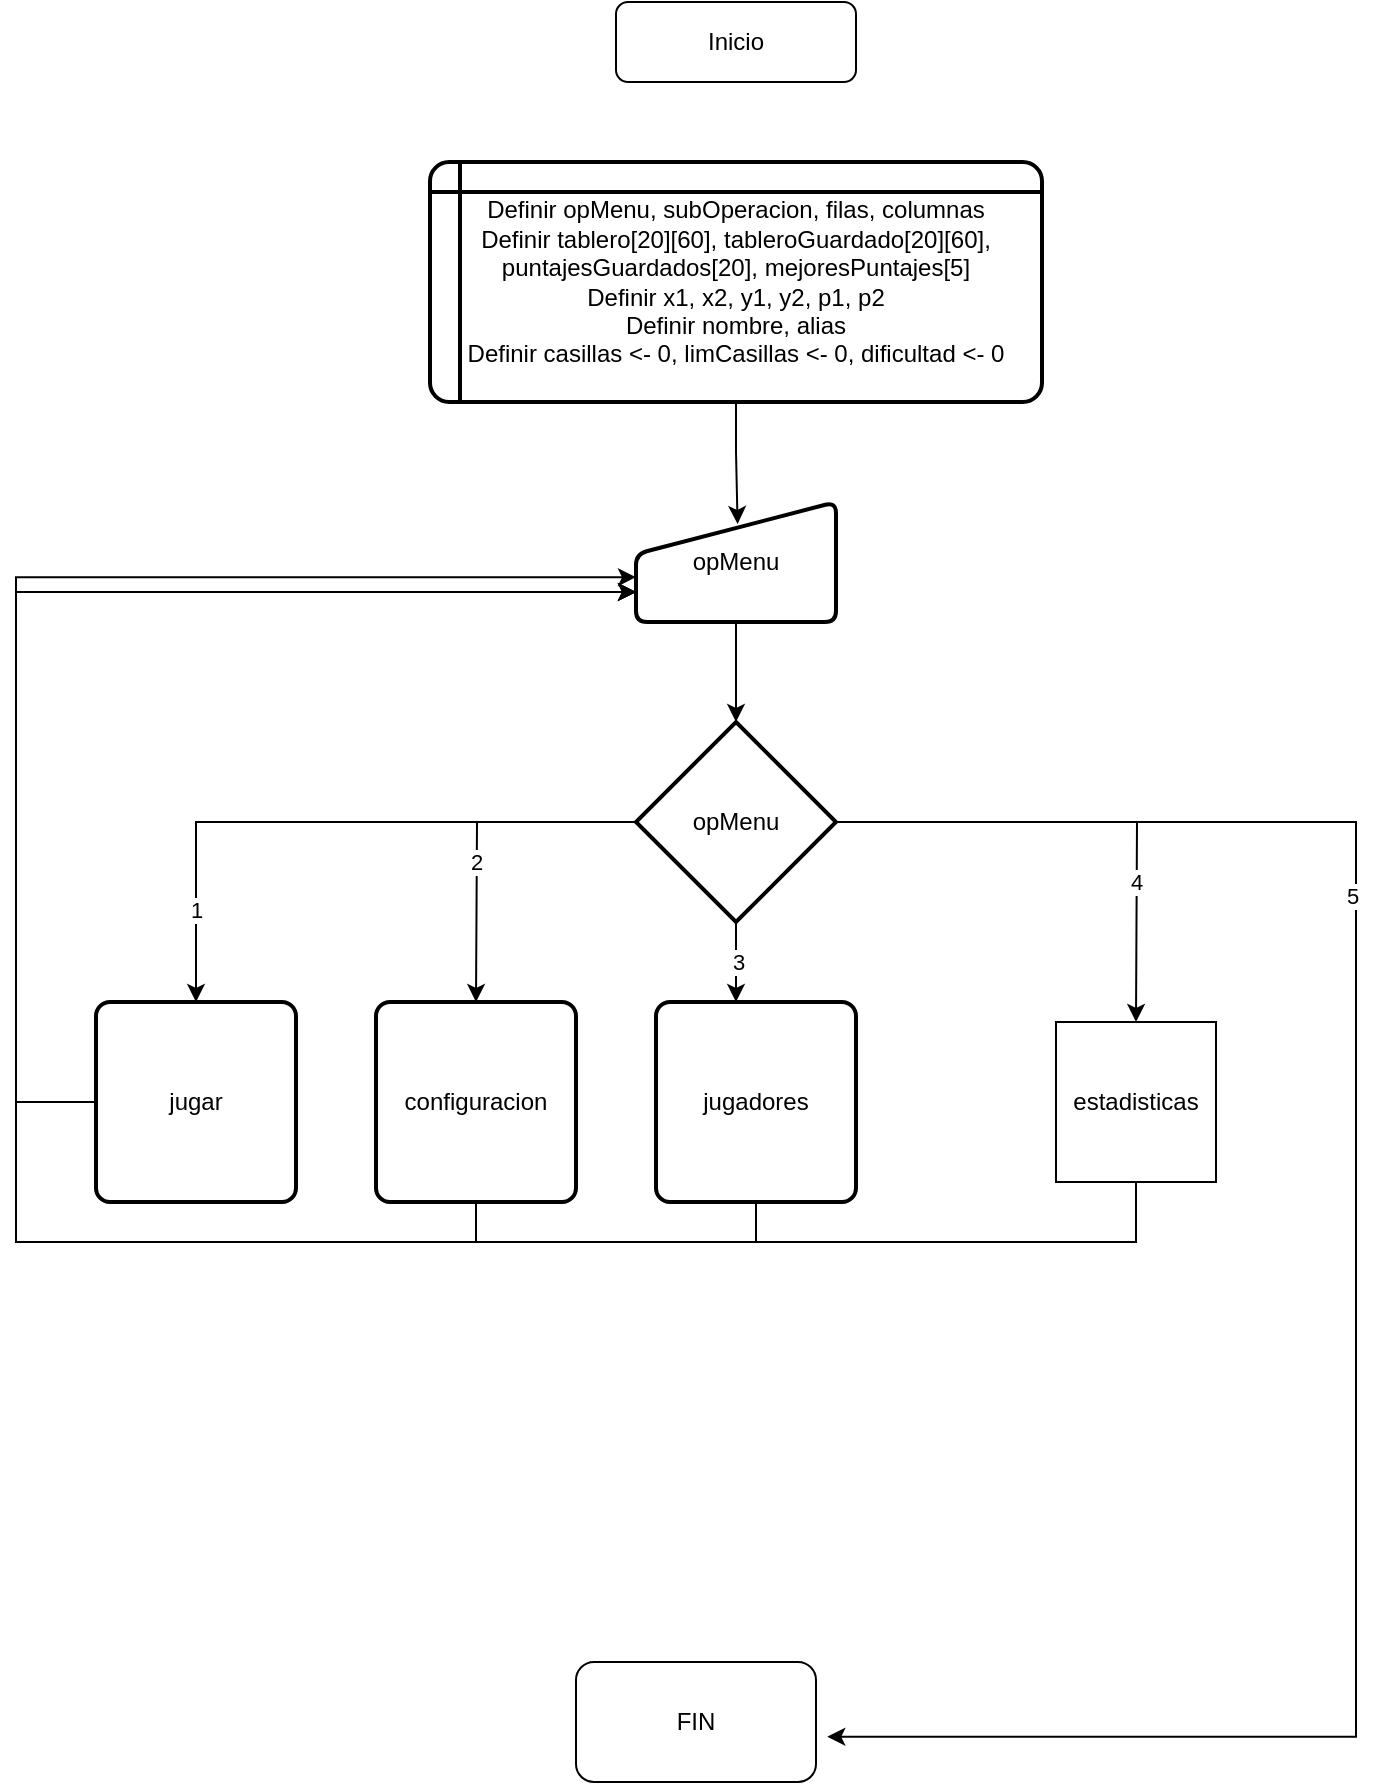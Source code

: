 <mxfile version="14.6.10" type="device"><diagram id="C5RBs43oDa-KdzZeNtuy" name="Page-1"><mxGraphModel dx="1038" dy="477" grid="1" gridSize="10" guides="1" tooltips="1" connect="1" arrows="1" fold="1" page="1" pageScale="1" pageWidth="827" pageHeight="1169" math="0" shadow="0"><root><mxCell id="WIyWlLk6GJQsqaUBKTNV-0"/><mxCell id="WIyWlLk6GJQsqaUBKTNV-1" parent="WIyWlLk6GJQsqaUBKTNV-0"/><mxCell id="WIyWlLk6GJQsqaUBKTNV-3" value="Inicio" style="rounded=1;whiteSpace=wrap;html=1;fontSize=12;glass=0;strokeWidth=1;shadow=0;" parent="WIyWlLk6GJQsqaUBKTNV-1" vertex="1"><mxGeometry x="330" y="10" width="120" height="40" as="geometry"/></mxCell><mxCell id="W6_IZnnFfyVBB-mvfwkG-4" style="edgeStyle=orthogonalEdgeStyle;rounded=0;orthogonalLoop=1;jettySize=auto;html=1;entryX=0.508;entryY=0.183;entryDx=0;entryDy=0;entryPerimeter=0;" edge="1" parent="WIyWlLk6GJQsqaUBKTNV-1" source="W6_IZnnFfyVBB-mvfwkG-2" target="W6_IZnnFfyVBB-mvfwkG-3"><mxGeometry relative="1" as="geometry"/></mxCell><mxCell id="W6_IZnnFfyVBB-mvfwkG-2" value="Definir opMenu, subOperacion, filas, columnas&lt;br&gt;Definir tablero[20][60], tableroGuardado[20][60], puntajesGuardados[20], mejoresPuntajes[5]&lt;br&gt;Definir x1, x2, y1, y2, p1, p2&lt;br&gt;Definir nombre, alias&lt;br&gt;Definir casillas &amp;lt;- 0, limCasillas &amp;lt;- 0, dificultad &amp;lt;- 0" style="shape=internalStorage;whiteSpace=wrap;html=1;dx=15;dy=15;rounded=1;arcSize=8;strokeWidth=2;" vertex="1" parent="WIyWlLk6GJQsqaUBKTNV-1"><mxGeometry x="237" y="90" width="306" height="120" as="geometry"/></mxCell><mxCell id="W6_IZnnFfyVBB-mvfwkG-6" style="edgeStyle=orthogonalEdgeStyle;rounded=0;orthogonalLoop=1;jettySize=auto;html=1;entryX=0.5;entryY=0;entryDx=0;entryDy=0;entryPerimeter=0;" edge="1" parent="WIyWlLk6GJQsqaUBKTNV-1" source="W6_IZnnFfyVBB-mvfwkG-3" target="W6_IZnnFfyVBB-mvfwkG-5"><mxGeometry relative="1" as="geometry"/></mxCell><mxCell id="W6_IZnnFfyVBB-mvfwkG-3" value="opMenu" style="html=1;strokeWidth=2;shape=manualInput;whiteSpace=wrap;rounded=1;size=26;arcSize=11;" vertex="1" parent="WIyWlLk6GJQsqaUBKTNV-1"><mxGeometry x="340" y="260" width="100" height="60" as="geometry"/></mxCell><mxCell id="W6_IZnnFfyVBB-mvfwkG-7" value="1" style="edgeStyle=orthogonalEdgeStyle;rounded=0;orthogonalLoop=1;jettySize=auto;html=1;exitX=0;exitY=0.5;exitDx=0;exitDy=0;exitPerimeter=0;entryX=0.5;entryY=0;entryDx=0;entryDy=0;" edge="1" parent="WIyWlLk6GJQsqaUBKTNV-1" source="W6_IZnnFfyVBB-mvfwkG-5" target="W6_IZnnFfyVBB-mvfwkG-9"><mxGeometry x="0.7" relative="1" as="geometry"><mxPoint x="30" y="510" as="targetPoint"/><Array as="points"><mxPoint x="120" y="420"/></Array><mxPoint as="offset"/></mxGeometry></mxCell><mxCell id="W6_IZnnFfyVBB-mvfwkG-10" value="2" style="edgeStyle=orthogonalEdgeStyle;rounded=0;orthogonalLoop=1;jettySize=auto;html=1;exitX=0;exitY=0.5;exitDx=0;exitDy=0;exitPerimeter=0;" edge="1" parent="WIyWlLk6GJQsqaUBKTNV-1" source="W6_IZnnFfyVBB-mvfwkG-5"><mxGeometry x="0.176" relative="1" as="geometry"><mxPoint x="260" y="510" as="targetPoint"/><mxPoint as="offset"/></mxGeometry></mxCell><mxCell id="W6_IZnnFfyVBB-mvfwkG-12" value="3" style="edgeStyle=orthogonalEdgeStyle;rounded=0;orthogonalLoop=1;jettySize=auto;html=1;exitX=0.5;exitY=1;exitDx=0;exitDy=0;exitPerimeter=0;" edge="1" parent="WIyWlLk6GJQsqaUBKTNV-1" source="W6_IZnnFfyVBB-mvfwkG-5"><mxGeometry relative="1" as="geometry"><mxPoint x="390" y="510" as="targetPoint"/></mxGeometry></mxCell><mxCell id="W6_IZnnFfyVBB-mvfwkG-14" value="4" style="edgeStyle=orthogonalEdgeStyle;rounded=0;orthogonalLoop=1;jettySize=auto;html=1;exitX=1;exitY=0.5;exitDx=0;exitDy=0;exitPerimeter=0;" edge="1" parent="WIyWlLk6GJQsqaUBKTNV-1" source="W6_IZnnFfyVBB-mvfwkG-5"><mxGeometry x="0.44" relative="1" as="geometry"><mxPoint x="590" y="520" as="targetPoint"/><mxPoint as="offset"/></mxGeometry></mxCell><mxCell id="W6_IZnnFfyVBB-mvfwkG-25" style="edgeStyle=orthogonalEdgeStyle;rounded=0;orthogonalLoop=1;jettySize=auto;html=1;exitX=1;exitY=0.5;exitDx=0;exitDy=0;exitPerimeter=0;entryX=1.047;entryY=0.623;entryDx=0;entryDy=0;entryPerimeter=0;" edge="1" parent="WIyWlLk6GJQsqaUBKTNV-1" source="W6_IZnnFfyVBB-mvfwkG-5" target="W6_IZnnFfyVBB-mvfwkG-16"><mxGeometry relative="1" as="geometry"><Array as="points"><mxPoint x="700" y="420"/><mxPoint x="700" y="877"/></Array></mxGeometry></mxCell><mxCell id="W6_IZnnFfyVBB-mvfwkG-26" value="5" style="edgeLabel;html=1;align=center;verticalAlign=middle;resizable=0;points=[];" vertex="1" connectable="0" parent="W6_IZnnFfyVBB-mvfwkG-25"><mxGeometry x="-0.396" y="-2" relative="1" as="geometry"><mxPoint as="offset"/></mxGeometry></mxCell><mxCell id="W6_IZnnFfyVBB-mvfwkG-5" value="opMenu" style="strokeWidth=2;html=1;shape=mxgraph.flowchart.decision;whiteSpace=wrap;" vertex="1" parent="WIyWlLk6GJQsqaUBKTNV-1"><mxGeometry x="340" y="370" width="100" height="100" as="geometry"/></mxCell><mxCell id="W6_IZnnFfyVBB-mvfwkG-27" style="edgeStyle=orthogonalEdgeStyle;rounded=0;orthogonalLoop=1;jettySize=auto;html=1;entryX=0;entryY=0.75;entryDx=0;entryDy=0;" edge="1" parent="WIyWlLk6GJQsqaUBKTNV-1" source="W6_IZnnFfyVBB-mvfwkG-9" target="W6_IZnnFfyVBB-mvfwkG-3"><mxGeometry relative="1" as="geometry"><Array as="points"><mxPoint x="30" y="560"/><mxPoint x="30" y="305"/></Array></mxGeometry></mxCell><mxCell id="W6_IZnnFfyVBB-mvfwkG-9" value="jugar" style="rounded=1;whiteSpace=wrap;html=1;absoluteArcSize=1;arcSize=14;strokeWidth=2;" vertex="1" parent="WIyWlLk6GJQsqaUBKTNV-1"><mxGeometry x="70" y="510" width="100" height="100" as="geometry"/></mxCell><mxCell id="W6_IZnnFfyVBB-mvfwkG-28" style="edgeStyle=orthogonalEdgeStyle;rounded=0;orthogonalLoop=1;jettySize=auto;html=1;exitX=0.5;exitY=1;exitDx=0;exitDy=0;" edge="1" parent="WIyWlLk6GJQsqaUBKTNV-1" source="W6_IZnnFfyVBB-mvfwkG-11"><mxGeometry relative="1" as="geometry"><mxPoint x="340" y="297.6" as="targetPoint"/><Array as="points"><mxPoint x="260" y="630"/><mxPoint x="30" y="630"/><mxPoint x="30" y="298"/></Array></mxGeometry></mxCell><mxCell id="W6_IZnnFfyVBB-mvfwkG-11" value="configuracion" style="rounded=1;whiteSpace=wrap;html=1;absoluteArcSize=1;arcSize=14;strokeWidth=2;" vertex="1" parent="WIyWlLk6GJQsqaUBKTNV-1"><mxGeometry x="210" y="510" width="100" height="100" as="geometry"/></mxCell><mxCell id="W6_IZnnFfyVBB-mvfwkG-29" style="edgeStyle=orthogonalEdgeStyle;rounded=0;orthogonalLoop=1;jettySize=auto;html=1;exitX=0.5;exitY=1;exitDx=0;exitDy=0;entryX=0;entryY=0.75;entryDx=0;entryDy=0;" edge="1" parent="WIyWlLk6GJQsqaUBKTNV-1" source="W6_IZnnFfyVBB-mvfwkG-13" target="W6_IZnnFfyVBB-mvfwkG-3"><mxGeometry relative="1" as="geometry"><Array as="points"><mxPoint x="400" y="630"/><mxPoint x="30" y="630"/><mxPoint x="30" y="305"/></Array></mxGeometry></mxCell><mxCell id="W6_IZnnFfyVBB-mvfwkG-13" value="jugadores" style="rounded=1;whiteSpace=wrap;html=1;absoluteArcSize=1;arcSize=14;strokeWidth=2;" vertex="1" parent="WIyWlLk6GJQsqaUBKTNV-1"><mxGeometry x="350" y="510" width="100" height="100" as="geometry"/></mxCell><mxCell id="W6_IZnnFfyVBB-mvfwkG-16" value="FIN" style="rounded=1;whiteSpace=wrap;html=1;" vertex="1" parent="WIyWlLk6GJQsqaUBKTNV-1"><mxGeometry x="310" y="840" width="120" height="60" as="geometry"/></mxCell><mxCell id="W6_IZnnFfyVBB-mvfwkG-30" style="edgeStyle=orthogonalEdgeStyle;rounded=0;orthogonalLoop=1;jettySize=auto;html=1;exitX=0.5;exitY=1;exitDx=0;exitDy=0;entryX=0;entryY=0.75;entryDx=0;entryDy=0;" edge="1" parent="WIyWlLk6GJQsqaUBKTNV-1" source="W6_IZnnFfyVBB-mvfwkG-21" target="W6_IZnnFfyVBB-mvfwkG-3"><mxGeometry relative="1" as="geometry"><Array as="points"><mxPoint x="590" y="630"/><mxPoint x="30" y="630"/><mxPoint x="30" y="305"/></Array></mxGeometry></mxCell><mxCell id="W6_IZnnFfyVBB-mvfwkG-21" value="estadisticas" style="whiteSpace=wrap;html=1;aspect=fixed;" vertex="1" parent="WIyWlLk6GJQsqaUBKTNV-1"><mxGeometry x="550" y="520" width="80" height="80" as="geometry"/></mxCell></root></mxGraphModel></diagram></mxfile>